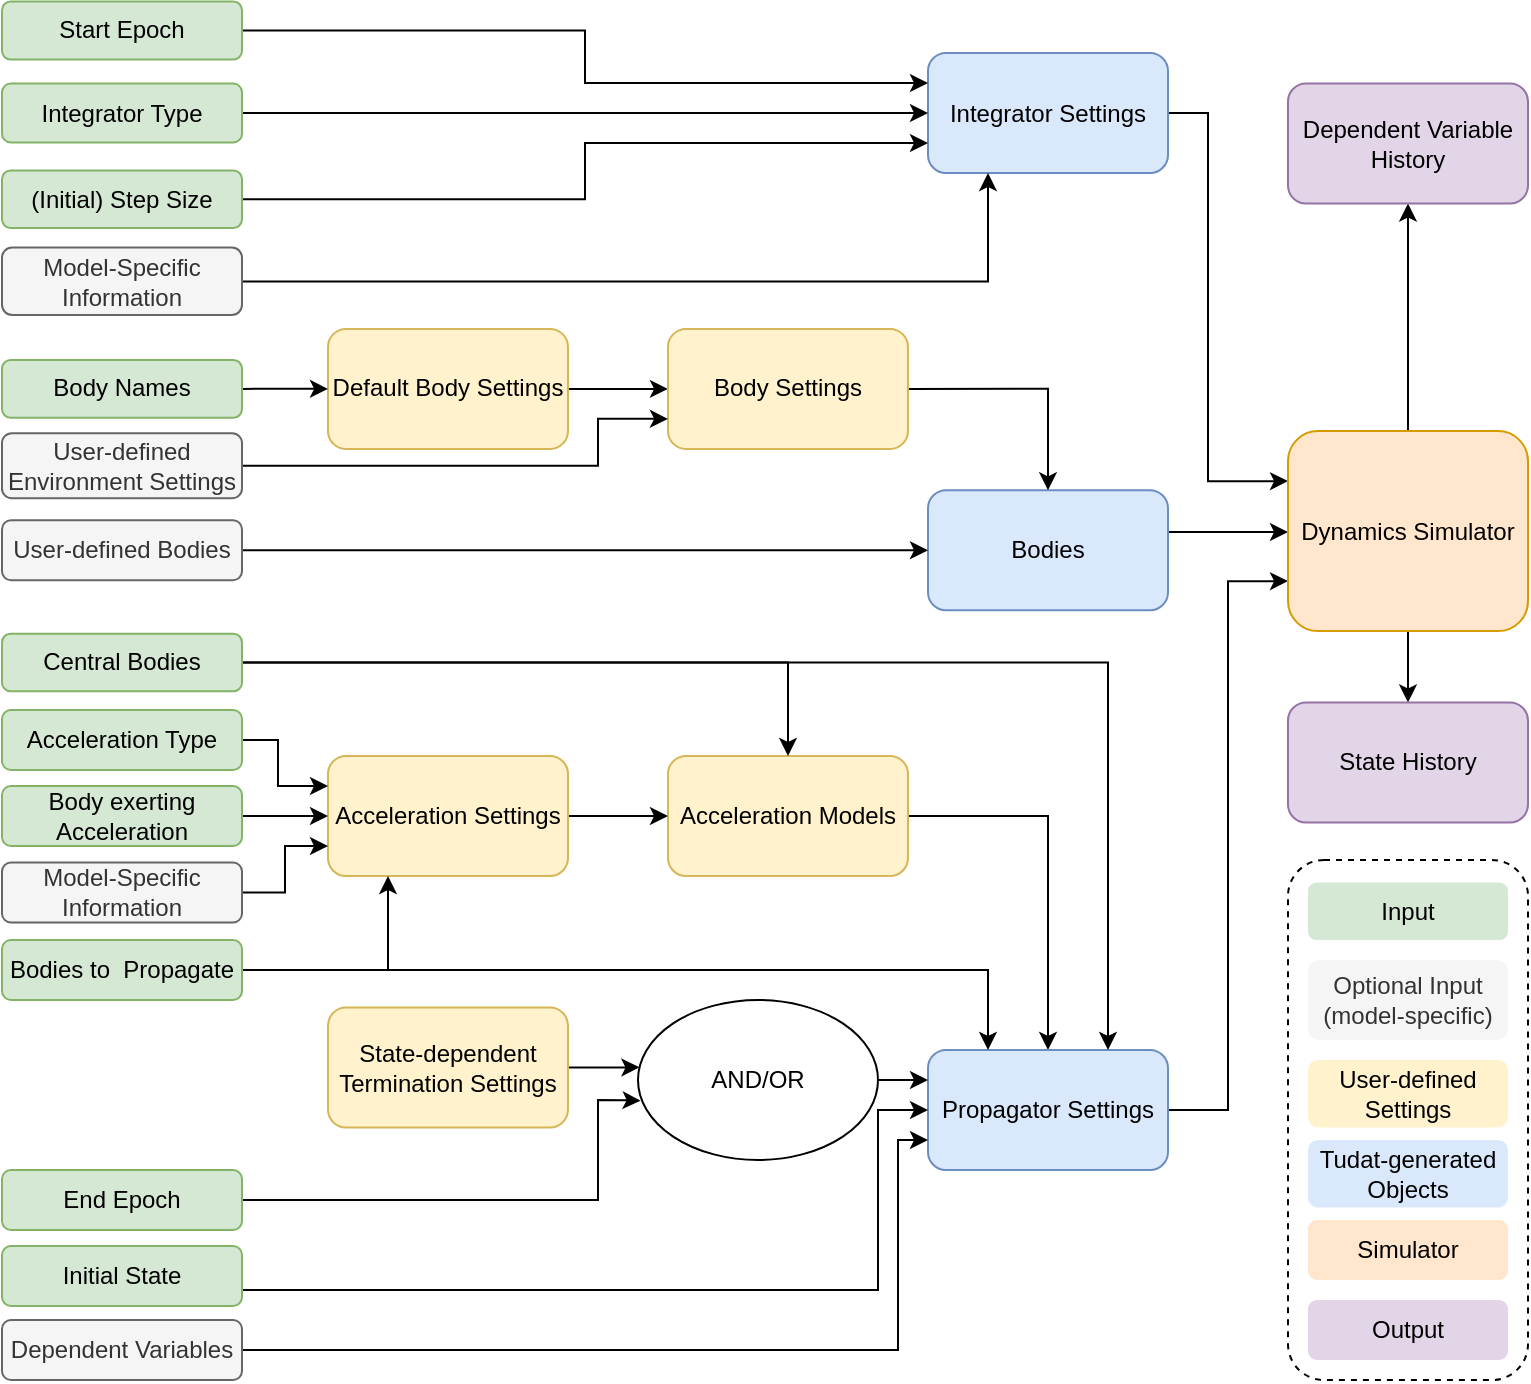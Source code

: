 <mxfile version="13.8.8" type="device"><diagram id="l7nodu7UqNwWQZXLvstw" name="Page-1"><mxGraphModel dx="1426" dy="794" grid="1" gridSize="10" guides="1" tooltips="1" connect="1" arrows="1" fold="1" page="1" pageScale="1" pageWidth="850" pageHeight="1100" math="0" shadow="0"><root><mxCell id="0"/><mxCell id="1" parent="0"/><mxCell id="kmlt8xQ4zZ6_bsjC0f3N-55" style="edgeStyle=orthogonalEdgeStyle;rounded=0;orthogonalLoop=1;jettySize=auto;html=1;entryX=0;entryY=0.25;entryDx=0;entryDy=0;" parent="1" source="kmlt8xQ4zZ6_bsjC0f3N-1" target="kmlt8xQ4zZ6_bsjC0f3N-47" edge="1"><mxGeometry relative="1" as="geometry"><Array as="points"><mxPoint x="635" y="87"/><mxPoint x="635" y="271"/></Array></mxGeometry></mxCell><mxCell id="kmlt8xQ4zZ6_bsjC0f3N-1" value="Integrator Settings" style="rounded=1;whiteSpace=wrap;html=1;fillColor=#dae8fc;strokeColor=#6c8ebf;" parent="1" vertex="1"><mxGeometry x="495" y="56.5" width="120" height="60" as="geometry"/></mxCell><mxCell id="T6ZX7WGAmpL90AXFkmTN-41" style="edgeStyle=orthogonalEdgeStyle;rounded=0;orthogonalLoop=1;jettySize=auto;html=1;entryX=0;entryY=0.5;entryDx=0;entryDy=0;exitX=0.5;exitY=1;exitDx=0;exitDy=0;" parent="1" source="kmlt8xQ4zZ6_bsjC0f3N-2" target="kmlt8xQ4zZ6_bsjC0f3N-47" edge="1"><mxGeometry relative="1" as="geometry"><Array as="points"><mxPoint x="555" y="296"/><mxPoint x="675" y="296"/></Array></mxGeometry></mxCell><mxCell id="kmlt8xQ4zZ6_bsjC0f3N-2" value="Bodies" style="rounded=1;whiteSpace=wrap;html=1;fillColor=#dae8fc;strokeColor=#6c8ebf;" parent="1" vertex="1"><mxGeometry x="495" y="275.13" width="120" height="60" as="geometry"/></mxCell><mxCell id="kmlt8xQ4zZ6_bsjC0f3N-52" style="edgeStyle=orthogonalEdgeStyle;rounded=0;orthogonalLoop=1;jettySize=auto;html=1;entryX=0.5;entryY=0;entryDx=0;entryDy=0;" parent="1" source="kmlt8xQ4zZ6_bsjC0f3N-3" target="kmlt8xQ4zZ6_bsjC0f3N-4" edge="1"><mxGeometry relative="1" as="geometry"/></mxCell><mxCell id="kmlt8xQ4zZ6_bsjC0f3N-3" value="Acceleration Models" style="rounded=1;whiteSpace=wrap;html=1;fillColor=#fff2cc;strokeColor=#d6b656;" parent="1" vertex="1"><mxGeometry x="365" y="408" width="120" height="60" as="geometry"/></mxCell><mxCell id="kmlt8xQ4zZ6_bsjC0f3N-53" style="edgeStyle=orthogonalEdgeStyle;rounded=0;orthogonalLoop=1;jettySize=auto;html=1;entryX=0;entryY=0.75;entryDx=0;entryDy=0;" parent="1" source="kmlt8xQ4zZ6_bsjC0f3N-4" target="kmlt8xQ4zZ6_bsjC0f3N-47" edge="1"><mxGeometry relative="1" as="geometry"/></mxCell><mxCell id="kmlt8xQ4zZ6_bsjC0f3N-4" value="Propagator Settings" style="rounded=1;whiteSpace=wrap;html=1;fillColor=#dae8fc;strokeColor=#6c8ebf;" parent="1" vertex="1"><mxGeometry x="495" y="555" width="120" height="60" as="geometry"/></mxCell><mxCell id="wgAQMNsD-XB5M9xNbw2a-12" style="edgeStyle=orthogonalEdgeStyle;rounded=0;jumpStyle=arc;jumpSize=10;orthogonalLoop=1;jettySize=auto;html=1;exitX=1;exitY=0.5;exitDx=0;exitDy=0;entryX=0;entryY=0.5;entryDx=0;entryDy=0;" edge="1" parent="1" source="kmlt8xQ4zZ6_bsjC0f3N-5" target="kmlt8xQ4zZ6_bsjC0f3N-3"><mxGeometry relative="1" as="geometry"/></mxCell><mxCell id="kmlt8xQ4zZ6_bsjC0f3N-5" value="Acceleration Settings" style="rounded=1;whiteSpace=wrap;html=1;fillColor=#fff2cc;strokeColor=#d6b656;" parent="1" vertex="1"><mxGeometry x="195" y="408" width="120" height="60" as="geometry"/></mxCell><mxCell id="T6ZX7WGAmpL90AXFkmTN-37" style="edgeStyle=orthogonalEdgeStyle;rounded=0;orthogonalLoop=1;jettySize=auto;html=1;exitX=1;exitY=0.5;exitDx=0;exitDy=0;entryX=0;entryY=0.5;entryDx=0;entryDy=0;" parent="1" edge="1"><mxGeometry relative="1" as="geometry"><mxPoint x="315" y="224.44" as="sourcePoint"/><mxPoint x="365" y="224.44" as="targetPoint"/></mxGeometry></mxCell><mxCell id="kmlt8xQ4zZ6_bsjC0f3N-6" value="Default Body Settings" style="rounded=1;whiteSpace=wrap;html=1;fillColor=#fff2cc;strokeColor=#d6b656;" parent="1" vertex="1"><mxGeometry x="195" y="194.44" width="120" height="60" as="geometry"/></mxCell><mxCell id="T6ZX7WGAmpL90AXFkmTN-39" style="edgeStyle=orthogonalEdgeStyle;rounded=0;orthogonalLoop=1;jettySize=auto;html=1;entryX=0.5;entryY=0;entryDx=0;entryDy=0;exitX=1;exitY=0.5;exitDx=0;exitDy=0;" parent="1" target="kmlt8xQ4zZ6_bsjC0f3N-2" edge="1"><mxGeometry relative="1" as="geometry"><mxPoint x="485" y="224.44" as="sourcePoint"/><Array as="points"><mxPoint x="555" y="224"/></Array></mxGeometry></mxCell><mxCell id="kmlt8xQ4zZ6_bsjC0f3N-7" value="Body Settings" style="rounded=1;whiteSpace=wrap;html=1;fillColor=#fff2cc;strokeColor=#d6b656;" parent="1" vertex="1"><mxGeometry x="365" y="194.44" width="120" height="60" as="geometry"/></mxCell><mxCell id="wgAQMNsD-XB5M9xNbw2a-10" style="edgeStyle=orthogonalEdgeStyle;rounded=0;jumpStyle=arc;jumpSize=10;orthogonalLoop=1;jettySize=auto;html=1;exitX=1;exitY=0.5;exitDx=0;exitDy=0;entryX=0;entryY=0.75;entryDx=0;entryDy=0;" edge="1" parent="1" source="kmlt8xQ4zZ6_bsjC0f3N-8"><mxGeometry relative="1" as="geometry"><mxPoint x="365" y="239.44" as="targetPoint"/><Array as="points"><mxPoint x="330" y="262.88"/><mxPoint x="330" y="239.88"/></Array></mxGeometry></mxCell><mxCell id="kmlt8xQ4zZ6_bsjC0f3N-8" value="User-defined Environment Settings" style="rounded=1;whiteSpace=wrap;html=1;fillColor=#f5f5f5;strokeColor=#666666;fontColor=#333333;" parent="1" vertex="1"><mxGeometry x="32" y="246.63" width="120" height="32.5" as="geometry"/></mxCell><mxCell id="kmlt8xQ4zZ6_bsjC0f3N-26" style="edgeStyle=orthogonalEdgeStyle;rounded=0;orthogonalLoop=1;jettySize=auto;html=1;exitX=1;exitY=0.5;exitDx=0;exitDy=0;entryX=0;entryY=0.5;entryDx=0;entryDy=0;" parent="1" source="kmlt8xQ4zZ6_bsjC0f3N-12" edge="1"><mxGeometry relative="1" as="geometry"><mxPoint x="195" y="224.44" as="targetPoint"/></mxGeometry></mxCell><mxCell id="kmlt8xQ4zZ6_bsjC0f3N-12" value="Body Names" style="rounded=1;whiteSpace=wrap;html=1;fillColor=#d5e8d4;strokeColor=#82b366;" parent="1" vertex="1"><mxGeometry x="32" y="210" width="120" height="28.88" as="geometry"/></mxCell><mxCell id="kmlt8xQ4zZ6_bsjC0f3N-43" style="edgeStyle=orthogonalEdgeStyle;rounded=0;orthogonalLoop=1;jettySize=auto;html=1;exitX=1;exitY=0.5;exitDx=0;exitDy=0;entryX=0;entryY=0.25;entryDx=0;entryDy=0;" parent="1" source="kmlt8xQ4zZ6_bsjC0f3N-19" target="kmlt8xQ4zZ6_bsjC0f3N-5" edge="1"><mxGeometry relative="1" as="geometry"><Array as="points"><mxPoint x="170" y="400"/><mxPoint x="170" y="423"/></Array></mxGeometry></mxCell><mxCell id="kmlt8xQ4zZ6_bsjC0f3N-19" value="Acceleration Type " style="rounded=1;whiteSpace=wrap;html=1;fillColor=#d5e8d4;strokeColor=#82b366;" parent="1" vertex="1"><mxGeometry x="32" y="385" width="120" height="30" as="geometry"/></mxCell><mxCell id="T6ZX7WGAmpL90AXFkmTN-11" style="edgeStyle=orthogonalEdgeStyle;rounded=0;orthogonalLoop=1;jettySize=auto;html=1;exitX=1;exitY=0.5;exitDx=0;exitDy=0;entryX=0.75;entryY=0;entryDx=0;entryDy=0;jumpStyle=arc;jumpSize=10;" parent="1" source="kmlt8xQ4zZ6_bsjC0f3N-21" target="kmlt8xQ4zZ6_bsjC0f3N-4" edge="1"><mxGeometry relative="1" as="geometry"><Array as="points"><mxPoint x="585" y="361"/></Array></mxGeometry></mxCell><mxCell id="T6ZX7WGAmpL90AXFkmTN-36" style="edgeStyle=orthogonalEdgeStyle;rounded=0;orthogonalLoop=1;jettySize=auto;html=1;exitX=1;exitY=0.5;exitDx=0;exitDy=0;entryX=0.5;entryY=0;entryDx=0;entryDy=0;" parent="1" source="kmlt8xQ4zZ6_bsjC0f3N-21" target="kmlt8xQ4zZ6_bsjC0f3N-3" edge="1"><mxGeometry relative="1" as="geometry"/></mxCell><mxCell id="kmlt8xQ4zZ6_bsjC0f3N-21" value="Central Bodies" style="rounded=1;whiteSpace=wrap;html=1;fillColor=#d5e8d4;strokeColor=#82b366;" parent="1" vertex="1"><mxGeometry x="32" y="346.88" width="120" height="28.75" as="geometry"/></mxCell><mxCell id="T6ZX7WGAmpL90AXFkmTN-8" style="edgeStyle=orthogonalEdgeStyle;rounded=0;orthogonalLoop=1;jettySize=auto;html=1;exitX=1;exitY=0.5;exitDx=0;exitDy=0;entryX=0.25;entryY=1;entryDx=0;entryDy=0;" parent="1" source="kmlt8xQ4zZ6_bsjC0f3N-22" target="kmlt8xQ4zZ6_bsjC0f3N-5" edge="1"><mxGeometry relative="1" as="geometry"><Array as="points"><mxPoint x="225" y="515"/></Array></mxGeometry></mxCell><mxCell id="wgAQMNsD-XB5M9xNbw2a-9" style="edgeStyle=orthogonalEdgeStyle;rounded=0;jumpStyle=arc;jumpSize=10;orthogonalLoop=1;jettySize=auto;html=1;exitX=1;exitY=0.5;exitDx=0;exitDy=0;entryX=0.25;entryY=0;entryDx=0;entryDy=0;" edge="1" parent="1" source="kmlt8xQ4zZ6_bsjC0f3N-22" target="kmlt8xQ4zZ6_bsjC0f3N-4"><mxGeometry relative="1" as="geometry"><Array as="points"><mxPoint x="525" y="515"/></Array></mxGeometry></mxCell><mxCell id="kmlt8xQ4zZ6_bsjC0f3N-22" value="Bodies to &amp;nbsp;Propagate" style="rounded=1;whiteSpace=wrap;html=1;fillColor=#d5e8d4;strokeColor=#82b366;" parent="1" vertex="1"><mxGeometry x="32" y="500" width="120" height="30" as="geometry"/></mxCell><mxCell id="kmlt8xQ4zZ6_bsjC0f3N-32" style="edgeStyle=orthogonalEdgeStyle;rounded=0;orthogonalLoop=1;jettySize=auto;html=1;exitX=1;exitY=0.5;exitDx=0;exitDy=0;" parent="1" source="kmlt8xQ4zZ6_bsjC0f3N-28" target="kmlt8xQ4zZ6_bsjC0f3N-1" edge="1"><mxGeometry relative="1" as="geometry"/></mxCell><mxCell id="kmlt8xQ4zZ6_bsjC0f3N-28" value="Integrator Type" style="rounded=1;whiteSpace=wrap;html=1;fillColor=#d5e8d4;strokeColor=#82b366;" parent="1" vertex="1"><mxGeometry x="32" y="71.75" width="120" height="29.5" as="geometry"/></mxCell><mxCell id="kmlt8xQ4zZ6_bsjC0f3N-45" style="edgeStyle=orthogonalEdgeStyle;rounded=0;orthogonalLoop=1;jettySize=auto;html=1;entryX=0;entryY=0.25;entryDx=0;entryDy=0;" parent="1" source="kmlt8xQ4zZ6_bsjC0f3N-29" target="kmlt8xQ4zZ6_bsjC0f3N-1" edge="1"><mxGeometry relative="1" as="geometry"/></mxCell><mxCell id="kmlt8xQ4zZ6_bsjC0f3N-29" value="Start Epoch" style="rounded=1;whiteSpace=wrap;html=1;fillColor=#d5e8d4;strokeColor=#82b366;" parent="1" vertex="1"><mxGeometry x="32" y="30.75" width="120" height="29" as="geometry"/></mxCell><mxCell id="kmlt8xQ4zZ6_bsjC0f3N-46" style="edgeStyle=orthogonalEdgeStyle;rounded=0;orthogonalLoop=1;jettySize=auto;html=1;exitX=1;exitY=0.5;exitDx=0;exitDy=0;entryX=0;entryY=0.75;entryDx=0;entryDy=0;" parent="1" source="kmlt8xQ4zZ6_bsjC0f3N-30" target="kmlt8xQ4zZ6_bsjC0f3N-1" edge="1"><mxGeometry relative="1" as="geometry"/></mxCell><mxCell id="kmlt8xQ4zZ6_bsjC0f3N-30" value="(Initial) Step Size" style="rounded=1;whiteSpace=wrap;html=1;fillColor=#d5e8d4;strokeColor=#82b366;" parent="1" vertex="1"><mxGeometry x="32" y="115.25" width="120" height="28.75" as="geometry"/></mxCell><mxCell id="wgAQMNsD-XB5M9xNbw2a-28" style="edgeStyle=orthogonalEdgeStyle;rounded=0;jumpStyle=arc;jumpSize=10;orthogonalLoop=1;jettySize=auto;html=1;entryX=0.011;entryY=0.629;entryDx=0;entryDy=0;entryPerimeter=0;" edge="1" parent="1" source="kmlt8xQ4zZ6_bsjC0f3N-34" target="wgAQMNsD-XB5M9xNbw2a-25"><mxGeometry relative="1" as="geometry"><mxPoint x="348" y="575" as="targetPoint"/><Array as="points"><mxPoint x="330" y="630"/><mxPoint x="330" y="580"/><mxPoint x="340" y="580"/></Array></mxGeometry></mxCell><mxCell id="kmlt8xQ4zZ6_bsjC0f3N-34" value="End Epoch" style="rounded=1;whiteSpace=wrap;html=1;fillColor=#d5e8d4;strokeColor=#82b366;" parent="1" vertex="1"><mxGeometry x="32" y="615" width="120" height="30" as="geometry"/></mxCell><mxCell id="wgAQMNsD-XB5M9xNbw2a-18" style="edgeStyle=orthogonalEdgeStyle;rounded=0;jumpStyle=arc;jumpSize=10;orthogonalLoop=1;jettySize=auto;html=1;entryX=0;entryY=0.75;entryDx=0;entryDy=0;" edge="1" parent="1" source="kmlt8xQ4zZ6_bsjC0f3N-35" target="kmlt8xQ4zZ6_bsjC0f3N-4"><mxGeometry relative="1" as="geometry"><Array as="points"><mxPoint x="480" y="705"/><mxPoint x="480" y="600"/></Array></mxGeometry></mxCell><mxCell id="kmlt8xQ4zZ6_bsjC0f3N-35" value="Dependent Variables" style="rounded=1;whiteSpace=wrap;html=1;fillColor=#f5f5f5;strokeColor=#666666;fontColor=#333333;" parent="1" vertex="1"><mxGeometry x="32" y="690" width="120" height="30" as="geometry"/></mxCell><mxCell id="kmlt8xQ4zZ6_bsjC0f3N-67" style="edgeStyle=orthogonalEdgeStyle;rounded=0;orthogonalLoop=1;jettySize=auto;html=1;exitX=0.5;exitY=0;exitDx=0;exitDy=0;entryX=0.5;entryY=1;entryDx=0;entryDy=0;" parent="1" source="kmlt8xQ4zZ6_bsjC0f3N-47" target="kmlt8xQ4zZ6_bsjC0f3N-66" edge="1"><mxGeometry relative="1" as="geometry"/></mxCell><mxCell id="kmlt8xQ4zZ6_bsjC0f3N-68" style="edgeStyle=orthogonalEdgeStyle;rounded=0;orthogonalLoop=1;jettySize=auto;html=1;exitX=0.5;exitY=1;exitDx=0;exitDy=0;entryX=0.5;entryY=0;entryDx=0;entryDy=0;" parent="1" source="kmlt8xQ4zZ6_bsjC0f3N-47" target="kmlt8xQ4zZ6_bsjC0f3N-65" edge="1"><mxGeometry relative="1" as="geometry"/></mxCell><mxCell id="kmlt8xQ4zZ6_bsjC0f3N-47" value="Dynamics Simulator" style="rounded=1;whiteSpace=wrap;html=1;fillColor=#ffe6cc;strokeColor=#d79b00;" parent="1" vertex="1"><mxGeometry x="675" y="245.56" width="120" height="100" as="geometry"/></mxCell><mxCell id="kmlt8xQ4zZ6_bsjC0f3N-56" value="" style="rounded=1;whiteSpace=wrap;html=1;fillColor=none;dashed=1;strokeWidth=1;" parent="1" vertex="1"><mxGeometry x="675" y="460" width="120" height="260" as="geometry"/></mxCell><mxCell id="kmlt8xQ4zZ6_bsjC0f3N-59" value="Input" style="rounded=1;whiteSpace=wrap;html=1;dashed=1;fillColor=#d5e8d4;strokeColor=none;" parent="1" vertex="1"><mxGeometry x="685" y="471.25" width="100" height="28.75" as="geometry"/></mxCell><mxCell id="kmlt8xQ4zZ6_bsjC0f3N-60" value="Optional Input (model-specific)" style="rounded=1;whiteSpace=wrap;html=1;dashed=1;fillColor=#f5f5f5;fontColor=#333333;strokeColor=none;" parent="1" vertex="1"><mxGeometry x="685" y="510" width="100" height="40" as="geometry"/></mxCell><mxCell id="kmlt8xQ4zZ6_bsjC0f3N-61" value="User-defined Settings" style="rounded=1;whiteSpace=wrap;html=1;dashed=1;fillColor=#fff2cc;strokeColor=none;" parent="1" vertex="1"><mxGeometry x="685" y="560" width="100" height="33.75" as="geometry"/></mxCell><mxCell id="kmlt8xQ4zZ6_bsjC0f3N-62" value="Tudat-generated Objects" style="rounded=1;whiteSpace=wrap;html=1;dashed=1;fillColor=#dae8fc;strokeColor=none;" parent="1" vertex="1"><mxGeometry x="685" y="600" width="100" height="33.75" as="geometry"/></mxCell><mxCell id="kmlt8xQ4zZ6_bsjC0f3N-63" value="Simulator" style="rounded=1;whiteSpace=wrap;html=1;dashed=1;fillColor=#ffe6cc;strokeColor=none;" parent="1" vertex="1"><mxGeometry x="685" y="640" width="100" height="30" as="geometry"/></mxCell><mxCell id="kmlt8xQ4zZ6_bsjC0f3N-64" value="Output" style="rounded=1;whiteSpace=wrap;html=1;dashed=1;fillColor=#e1d5e7;strokeColor=none;" parent="1" vertex="1"><mxGeometry x="685" y="680" width="100" height="30" as="geometry"/></mxCell><mxCell id="kmlt8xQ4zZ6_bsjC0f3N-65" value="State History" style="rounded=1;whiteSpace=wrap;html=1;fillColor=#e1d5e7;strokeColor=#9673a6;" parent="1" vertex="1"><mxGeometry x="675" y="381.25" width="120" height="60" as="geometry"/></mxCell><mxCell id="kmlt8xQ4zZ6_bsjC0f3N-66" value="Dependent Variable History" style="rounded=1;whiteSpace=wrap;html=1;fillColor=#e1d5e7;strokeColor=#9673a6;" parent="1" vertex="1"><mxGeometry x="675" y="71.75" width="120" height="60" as="geometry"/></mxCell><mxCell id="T6ZX7WGAmpL90AXFkmTN-5" style="edgeStyle=orthogonalEdgeStyle;rounded=0;orthogonalLoop=1;jettySize=auto;html=1;entryX=0;entryY=0.5;entryDx=0;entryDy=0;" parent="1" source="T6ZX7WGAmpL90AXFkmTN-2" target="kmlt8xQ4zZ6_bsjC0f3N-5" edge="1"><mxGeometry relative="1" as="geometry"/></mxCell><mxCell id="T6ZX7WGAmpL90AXFkmTN-2" value="Body exerting Acceleration" style="rounded=1;whiteSpace=wrap;html=1;fillColor=#d5e8d4;strokeColor=#82b366;" parent="1" vertex="1"><mxGeometry x="32" y="423" width="120" height="30" as="geometry"/></mxCell><mxCell id="wgAQMNsD-XB5M9xNbw2a-4" style="edgeStyle=orthogonalEdgeStyle;rounded=0;orthogonalLoop=1;jettySize=auto;html=1;entryX=0.25;entryY=1;entryDx=0;entryDy=0;" edge="1" parent="1" source="T6ZX7WGAmpL90AXFkmTN-14" target="kmlt8xQ4zZ6_bsjC0f3N-1"><mxGeometry relative="1" as="geometry"/></mxCell><mxCell id="T6ZX7WGAmpL90AXFkmTN-14" value="Model-Specific Information" style="rounded=1;whiteSpace=wrap;html=1;fillColor=#f5f5f5;strokeColor=#666666;fontColor=#333333;" parent="1" vertex="1"><mxGeometry x="32" y="153.75" width="120" height="33.75" as="geometry"/></mxCell><mxCell id="wgAQMNsD-XB5M9xNbw2a-8" style="edgeStyle=orthogonalEdgeStyle;rounded=0;orthogonalLoop=1;jettySize=auto;html=1;entryX=0;entryY=0.75;entryDx=0;entryDy=0;jumpStyle=arc;jumpSize=10;" edge="1" parent="1" source="T6ZX7WGAmpL90AXFkmTN-25" target="kmlt8xQ4zZ6_bsjC0f3N-5"><mxGeometry relative="1" as="geometry"/></mxCell><mxCell id="T6ZX7WGAmpL90AXFkmTN-25" value="Model-Specific Information" style="rounded=1;whiteSpace=wrap;html=1;fillColor=#f5f5f5;strokeColor=#666666;fontColor=#333333;" parent="1" vertex="1"><mxGeometry x="32" y="461.25" width="120" height="30" as="geometry"/></mxCell><mxCell id="wgAQMNsD-XB5M9xNbw2a-16" style="edgeStyle=orthogonalEdgeStyle;rounded=0;jumpStyle=arc;jumpSize=10;orthogonalLoop=1;jettySize=auto;html=1;entryX=0;entryY=0.5;entryDx=0;entryDy=0;" edge="1" parent="1" source="T6ZX7WGAmpL90AXFkmTN-27" target="kmlt8xQ4zZ6_bsjC0f3N-4"><mxGeometry relative="1" as="geometry"><Array as="points"><mxPoint x="470" y="675"/><mxPoint x="470" y="585"/></Array></mxGeometry></mxCell><mxCell id="T6ZX7WGAmpL90AXFkmTN-27" value="Initial State" style="rounded=1;whiteSpace=wrap;html=1;fillColor=#d5e8d4;strokeColor=#82b366;" parent="1" vertex="1"><mxGeometry x="32" y="653" width="120" height="30" as="geometry"/></mxCell><mxCell id="wgAQMNsD-XB5M9xNbw2a-6" style="edgeStyle=orthogonalEdgeStyle;rounded=0;orthogonalLoop=1;jettySize=auto;html=1;exitX=1;exitY=0.5;exitDx=0;exitDy=0;entryX=0;entryY=0.5;entryDx=0;entryDy=0;" edge="1" parent="1" source="wgAQMNsD-XB5M9xNbw2a-1" target="kmlt8xQ4zZ6_bsjC0f3N-2"><mxGeometry relative="1" as="geometry"/></mxCell><mxCell id="wgAQMNsD-XB5M9xNbw2a-1" value="User-defined Bodies" style="rounded=1;whiteSpace=wrap;html=1;fillColor=#f5f5f5;strokeColor=#666666;fontColor=#333333;" vertex="1" parent="1"><mxGeometry x="32" y="290.13" width="120" height="30" as="geometry"/></mxCell><mxCell id="wgAQMNsD-XB5M9xNbw2a-27" style="edgeStyle=orthogonalEdgeStyle;rounded=0;jumpStyle=arc;jumpSize=10;orthogonalLoop=1;jettySize=auto;html=1;entryX=0.006;entryY=0.421;entryDx=0;entryDy=0;entryPerimeter=0;" edge="1" parent="1" source="kmlt8xQ4zZ6_bsjC0f3N-36" target="wgAQMNsD-XB5M9xNbw2a-25"><mxGeometry relative="1" as="geometry"/></mxCell><mxCell id="kmlt8xQ4zZ6_bsjC0f3N-36" value="State-dependent Termination Settings" style="rounded=1;whiteSpace=wrap;html=1;fillColor=#fff2cc;strokeColor=#d6b656;" parent="1" vertex="1"><mxGeometry x="195" y="533.75" width="120" height="60" as="geometry"/></mxCell><mxCell id="wgAQMNsD-XB5M9xNbw2a-29" style="edgeStyle=orthogonalEdgeStyle;rounded=0;jumpStyle=arc;jumpSize=10;orthogonalLoop=1;jettySize=auto;html=1;entryX=0;entryY=0.25;entryDx=0;entryDy=0;" edge="1" parent="1" source="wgAQMNsD-XB5M9xNbw2a-25" target="kmlt8xQ4zZ6_bsjC0f3N-4"><mxGeometry relative="1" as="geometry"/></mxCell><mxCell id="wgAQMNsD-XB5M9xNbw2a-25" value="AND/OR" style="ellipse;whiteSpace=wrap;html=1;rounded=0;strokeWidth=1;" vertex="1" parent="1"><mxGeometry x="350" y="530" width="120" height="80" as="geometry"/></mxCell></root></mxGraphModel></diagram></mxfile>